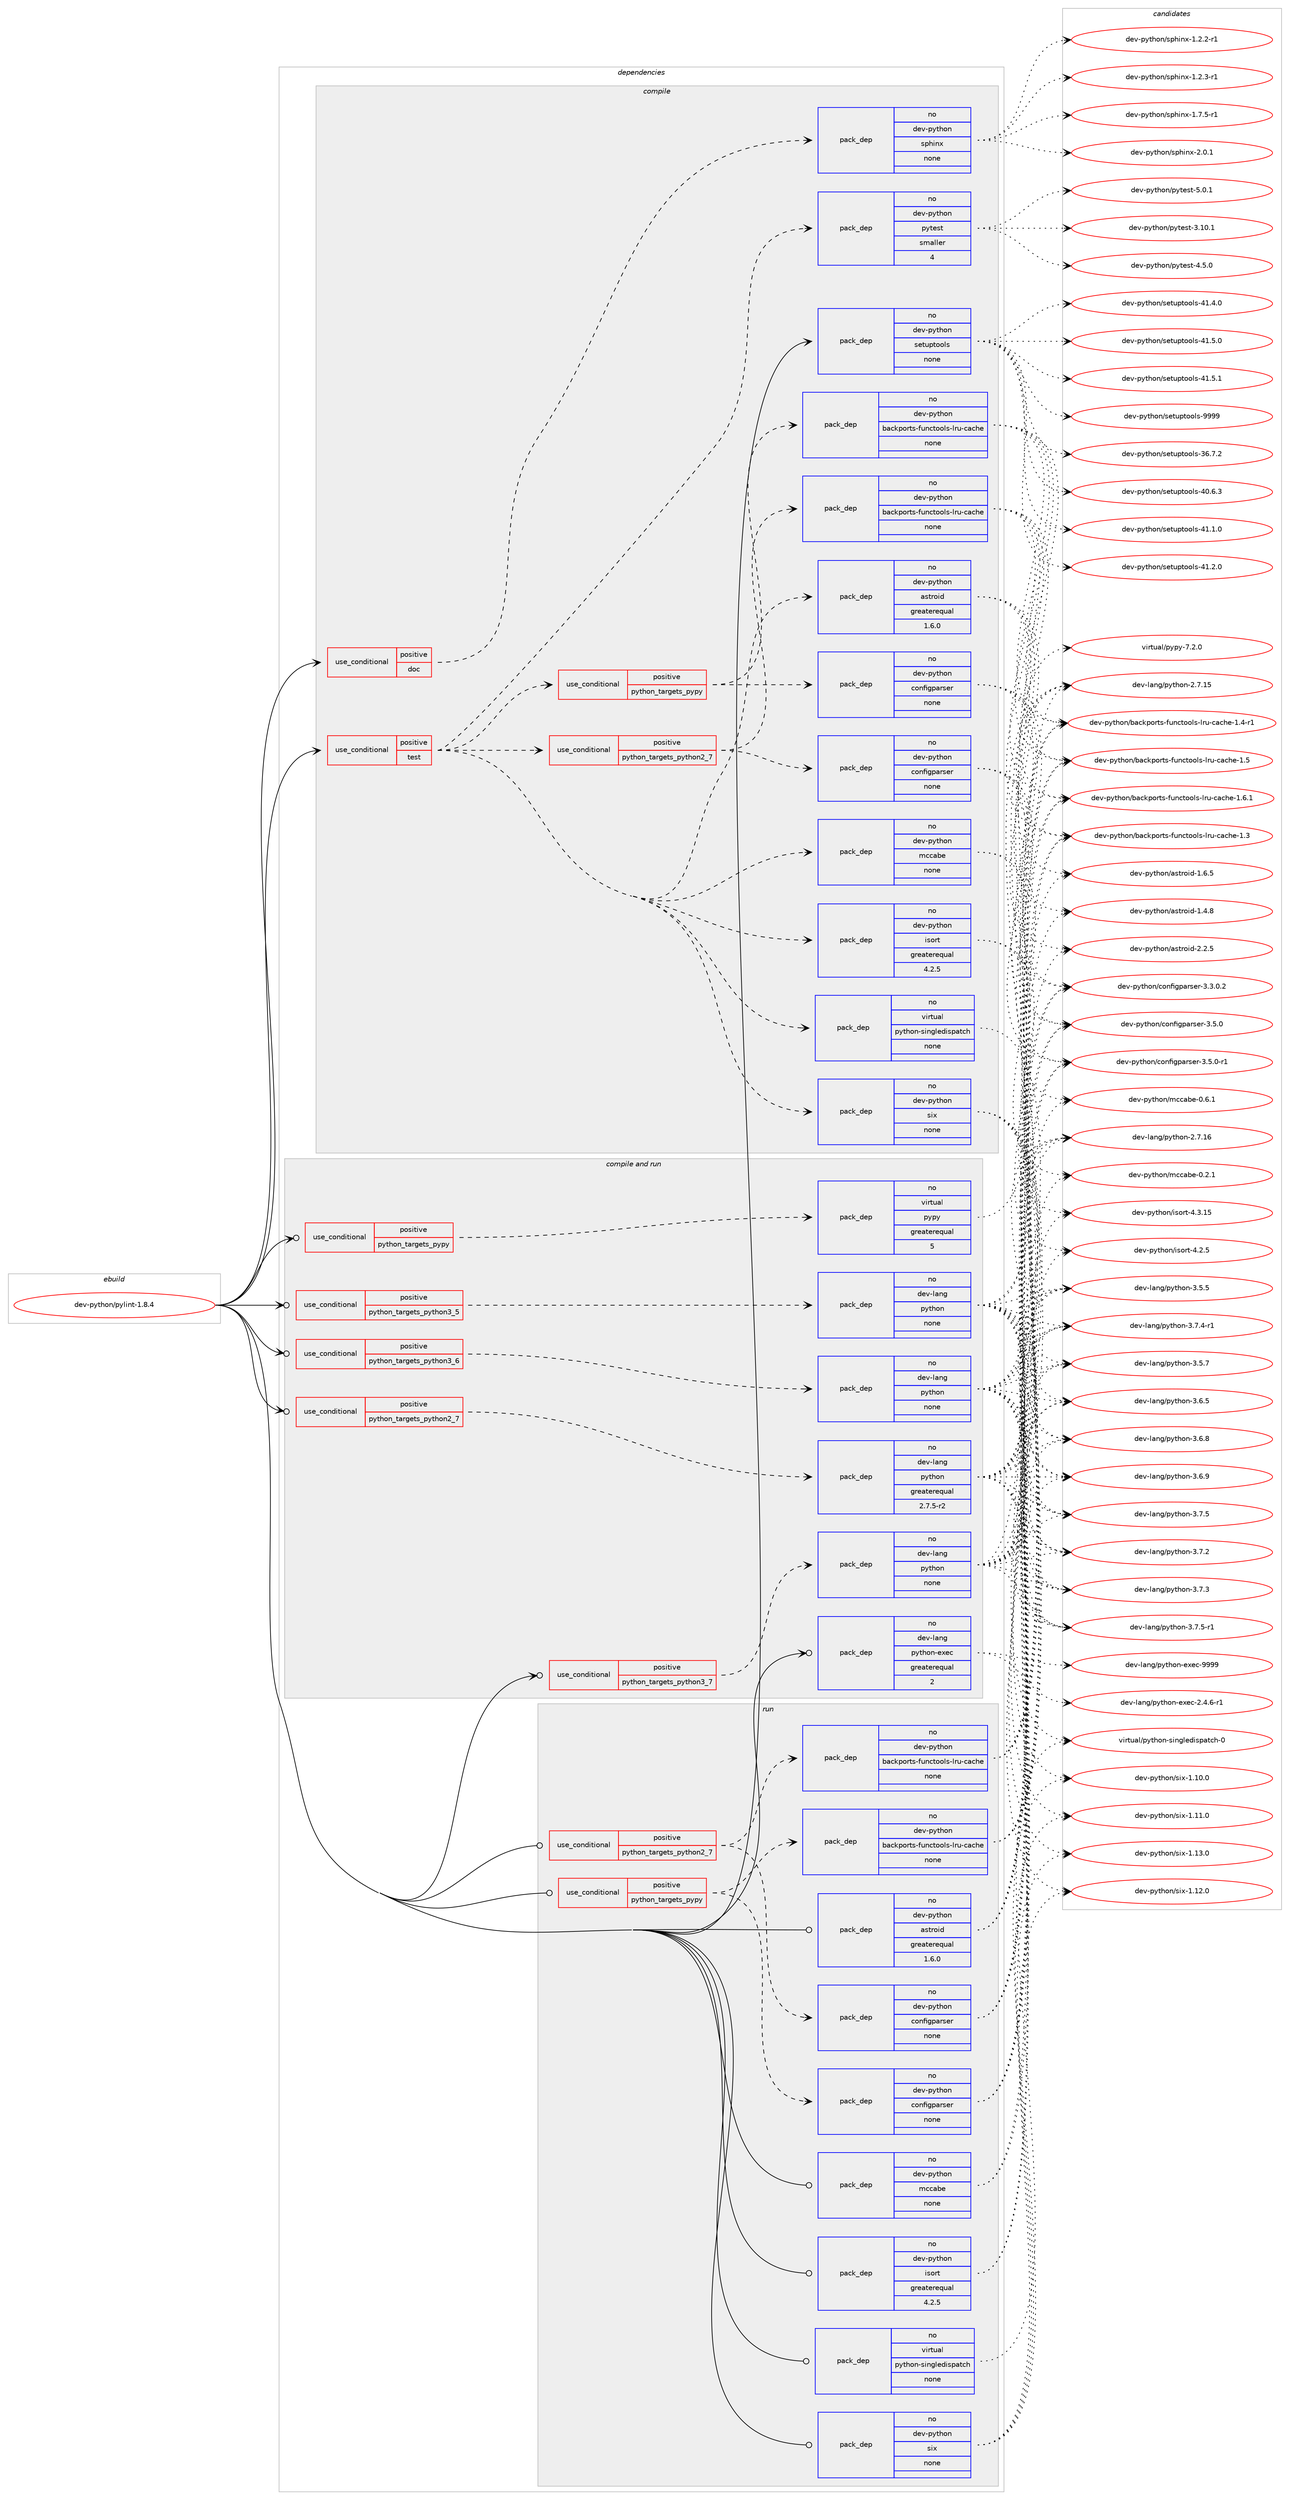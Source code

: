 digraph prolog {

# *************
# Graph options
# *************

newrank=true;
concentrate=true;
compound=true;
graph [rankdir=LR,fontname=Helvetica,fontsize=10,ranksep=1.5];#, ranksep=2.5, nodesep=0.2];
edge  [arrowhead=vee];
node  [fontname=Helvetica,fontsize=10];

# **********
# The ebuild
# **********

subgraph cluster_leftcol {
color=gray;
rank=same;
label=<<i>ebuild</i>>;
id [label="dev-python/pylint-1.8.4", color=red, width=4, href="../dev-python/pylint-1.8.4.svg"];
}

# ****************
# The dependencies
# ****************

subgraph cluster_midcol {
color=gray;
label=<<i>dependencies</i>>;
subgraph cluster_compile {
fillcolor="#eeeeee";
style=filled;
label=<<i>compile</i>>;
subgraph cond146182 {
dependency626793 [label=<<TABLE BORDER="0" CELLBORDER="1" CELLSPACING="0" CELLPADDING="4"><TR><TD ROWSPAN="3" CELLPADDING="10">use_conditional</TD></TR><TR><TD>positive</TD></TR><TR><TD>doc</TD></TR></TABLE>>, shape=none, color=red];
subgraph pack468764 {
dependency626794 [label=<<TABLE BORDER="0" CELLBORDER="1" CELLSPACING="0" CELLPADDING="4" WIDTH="220"><TR><TD ROWSPAN="6" CELLPADDING="30">pack_dep</TD></TR><TR><TD WIDTH="110">no</TD></TR><TR><TD>dev-python</TD></TR><TR><TD>sphinx</TD></TR><TR><TD>none</TD></TR><TR><TD></TD></TR></TABLE>>, shape=none, color=blue];
}
dependency626793:e -> dependency626794:w [weight=20,style="dashed",arrowhead="vee"];
}
id:e -> dependency626793:w [weight=20,style="solid",arrowhead="vee"];
subgraph cond146183 {
dependency626795 [label=<<TABLE BORDER="0" CELLBORDER="1" CELLSPACING="0" CELLPADDING="4"><TR><TD ROWSPAN="3" CELLPADDING="10">use_conditional</TD></TR><TR><TD>positive</TD></TR><TR><TD>test</TD></TR></TABLE>>, shape=none, color=red];
subgraph pack468765 {
dependency626796 [label=<<TABLE BORDER="0" CELLBORDER="1" CELLSPACING="0" CELLPADDING="4" WIDTH="220"><TR><TD ROWSPAN="6" CELLPADDING="30">pack_dep</TD></TR><TR><TD WIDTH="110">no</TD></TR><TR><TD>dev-python</TD></TR><TR><TD>astroid</TD></TR><TR><TD>greaterequal</TD></TR><TR><TD>1.6.0</TD></TR></TABLE>>, shape=none, color=blue];
}
dependency626795:e -> dependency626796:w [weight=20,style="dashed",arrowhead="vee"];
subgraph pack468766 {
dependency626797 [label=<<TABLE BORDER="0" CELLBORDER="1" CELLSPACING="0" CELLPADDING="4" WIDTH="220"><TR><TD ROWSPAN="6" CELLPADDING="30">pack_dep</TD></TR><TR><TD WIDTH="110">no</TD></TR><TR><TD>dev-python</TD></TR><TR><TD>six</TD></TR><TR><TD>none</TD></TR><TR><TD></TD></TR></TABLE>>, shape=none, color=blue];
}
dependency626795:e -> dependency626797:w [weight=20,style="dashed",arrowhead="vee"];
subgraph pack468767 {
dependency626798 [label=<<TABLE BORDER="0" CELLBORDER="1" CELLSPACING="0" CELLPADDING="4" WIDTH="220"><TR><TD ROWSPAN="6" CELLPADDING="30">pack_dep</TD></TR><TR><TD WIDTH="110">no</TD></TR><TR><TD>dev-python</TD></TR><TR><TD>isort</TD></TR><TR><TD>greaterequal</TD></TR><TR><TD>4.2.5</TD></TR></TABLE>>, shape=none, color=blue];
}
dependency626795:e -> dependency626798:w [weight=20,style="dashed",arrowhead="vee"];
subgraph pack468768 {
dependency626799 [label=<<TABLE BORDER="0" CELLBORDER="1" CELLSPACING="0" CELLPADDING="4" WIDTH="220"><TR><TD ROWSPAN="6" CELLPADDING="30">pack_dep</TD></TR><TR><TD WIDTH="110">no</TD></TR><TR><TD>dev-python</TD></TR><TR><TD>mccabe</TD></TR><TR><TD>none</TD></TR><TR><TD></TD></TR></TABLE>>, shape=none, color=blue];
}
dependency626795:e -> dependency626799:w [weight=20,style="dashed",arrowhead="vee"];
subgraph pack468769 {
dependency626800 [label=<<TABLE BORDER="0" CELLBORDER="1" CELLSPACING="0" CELLPADDING="4" WIDTH="220"><TR><TD ROWSPAN="6" CELLPADDING="30">pack_dep</TD></TR><TR><TD WIDTH="110">no</TD></TR><TR><TD>virtual</TD></TR><TR><TD>python-singledispatch</TD></TR><TR><TD>none</TD></TR><TR><TD></TD></TR></TABLE>>, shape=none, color=blue];
}
dependency626795:e -> dependency626800:w [weight=20,style="dashed",arrowhead="vee"];
subgraph cond146184 {
dependency626801 [label=<<TABLE BORDER="0" CELLBORDER="1" CELLSPACING="0" CELLPADDING="4"><TR><TD ROWSPAN="3" CELLPADDING="10">use_conditional</TD></TR><TR><TD>positive</TD></TR><TR><TD>python_targets_pypy</TD></TR></TABLE>>, shape=none, color=red];
subgraph pack468770 {
dependency626802 [label=<<TABLE BORDER="0" CELLBORDER="1" CELLSPACING="0" CELLPADDING="4" WIDTH="220"><TR><TD ROWSPAN="6" CELLPADDING="30">pack_dep</TD></TR><TR><TD WIDTH="110">no</TD></TR><TR><TD>dev-python</TD></TR><TR><TD>backports-functools-lru-cache</TD></TR><TR><TD>none</TD></TR><TR><TD></TD></TR></TABLE>>, shape=none, color=blue];
}
dependency626801:e -> dependency626802:w [weight=20,style="dashed",arrowhead="vee"];
subgraph pack468771 {
dependency626803 [label=<<TABLE BORDER="0" CELLBORDER="1" CELLSPACING="0" CELLPADDING="4" WIDTH="220"><TR><TD ROWSPAN="6" CELLPADDING="30">pack_dep</TD></TR><TR><TD WIDTH="110">no</TD></TR><TR><TD>dev-python</TD></TR><TR><TD>configparser</TD></TR><TR><TD>none</TD></TR><TR><TD></TD></TR></TABLE>>, shape=none, color=blue];
}
dependency626801:e -> dependency626803:w [weight=20,style="dashed",arrowhead="vee"];
}
dependency626795:e -> dependency626801:w [weight=20,style="dashed",arrowhead="vee"];
subgraph cond146185 {
dependency626804 [label=<<TABLE BORDER="0" CELLBORDER="1" CELLSPACING="0" CELLPADDING="4"><TR><TD ROWSPAN="3" CELLPADDING="10">use_conditional</TD></TR><TR><TD>positive</TD></TR><TR><TD>python_targets_python2_7</TD></TR></TABLE>>, shape=none, color=red];
subgraph pack468772 {
dependency626805 [label=<<TABLE BORDER="0" CELLBORDER="1" CELLSPACING="0" CELLPADDING="4" WIDTH="220"><TR><TD ROWSPAN="6" CELLPADDING="30">pack_dep</TD></TR><TR><TD WIDTH="110">no</TD></TR><TR><TD>dev-python</TD></TR><TR><TD>backports-functools-lru-cache</TD></TR><TR><TD>none</TD></TR><TR><TD></TD></TR></TABLE>>, shape=none, color=blue];
}
dependency626804:e -> dependency626805:w [weight=20,style="dashed",arrowhead="vee"];
subgraph pack468773 {
dependency626806 [label=<<TABLE BORDER="0" CELLBORDER="1" CELLSPACING="0" CELLPADDING="4" WIDTH="220"><TR><TD ROWSPAN="6" CELLPADDING="30">pack_dep</TD></TR><TR><TD WIDTH="110">no</TD></TR><TR><TD>dev-python</TD></TR><TR><TD>configparser</TD></TR><TR><TD>none</TD></TR><TR><TD></TD></TR></TABLE>>, shape=none, color=blue];
}
dependency626804:e -> dependency626806:w [weight=20,style="dashed",arrowhead="vee"];
}
dependency626795:e -> dependency626804:w [weight=20,style="dashed",arrowhead="vee"];
subgraph pack468774 {
dependency626807 [label=<<TABLE BORDER="0" CELLBORDER="1" CELLSPACING="0" CELLPADDING="4" WIDTH="220"><TR><TD ROWSPAN="6" CELLPADDING="30">pack_dep</TD></TR><TR><TD WIDTH="110">no</TD></TR><TR><TD>dev-python</TD></TR><TR><TD>pytest</TD></TR><TR><TD>smaller</TD></TR><TR><TD>4</TD></TR></TABLE>>, shape=none, color=blue];
}
dependency626795:e -> dependency626807:w [weight=20,style="dashed",arrowhead="vee"];
}
id:e -> dependency626795:w [weight=20,style="solid",arrowhead="vee"];
subgraph pack468775 {
dependency626808 [label=<<TABLE BORDER="0" CELLBORDER="1" CELLSPACING="0" CELLPADDING="4" WIDTH="220"><TR><TD ROWSPAN="6" CELLPADDING="30">pack_dep</TD></TR><TR><TD WIDTH="110">no</TD></TR><TR><TD>dev-python</TD></TR><TR><TD>setuptools</TD></TR><TR><TD>none</TD></TR><TR><TD></TD></TR></TABLE>>, shape=none, color=blue];
}
id:e -> dependency626808:w [weight=20,style="solid",arrowhead="vee"];
}
subgraph cluster_compileandrun {
fillcolor="#eeeeee";
style=filled;
label=<<i>compile and run</i>>;
subgraph cond146186 {
dependency626809 [label=<<TABLE BORDER="0" CELLBORDER="1" CELLSPACING="0" CELLPADDING="4"><TR><TD ROWSPAN="3" CELLPADDING="10">use_conditional</TD></TR><TR><TD>positive</TD></TR><TR><TD>python_targets_pypy</TD></TR></TABLE>>, shape=none, color=red];
subgraph pack468776 {
dependency626810 [label=<<TABLE BORDER="0" CELLBORDER="1" CELLSPACING="0" CELLPADDING="4" WIDTH="220"><TR><TD ROWSPAN="6" CELLPADDING="30">pack_dep</TD></TR><TR><TD WIDTH="110">no</TD></TR><TR><TD>virtual</TD></TR><TR><TD>pypy</TD></TR><TR><TD>greaterequal</TD></TR><TR><TD>5</TD></TR></TABLE>>, shape=none, color=blue];
}
dependency626809:e -> dependency626810:w [weight=20,style="dashed",arrowhead="vee"];
}
id:e -> dependency626809:w [weight=20,style="solid",arrowhead="odotvee"];
subgraph cond146187 {
dependency626811 [label=<<TABLE BORDER="0" CELLBORDER="1" CELLSPACING="0" CELLPADDING="4"><TR><TD ROWSPAN="3" CELLPADDING="10">use_conditional</TD></TR><TR><TD>positive</TD></TR><TR><TD>python_targets_python2_7</TD></TR></TABLE>>, shape=none, color=red];
subgraph pack468777 {
dependency626812 [label=<<TABLE BORDER="0" CELLBORDER="1" CELLSPACING="0" CELLPADDING="4" WIDTH="220"><TR><TD ROWSPAN="6" CELLPADDING="30">pack_dep</TD></TR><TR><TD WIDTH="110">no</TD></TR><TR><TD>dev-lang</TD></TR><TR><TD>python</TD></TR><TR><TD>greaterequal</TD></TR><TR><TD>2.7.5-r2</TD></TR></TABLE>>, shape=none, color=blue];
}
dependency626811:e -> dependency626812:w [weight=20,style="dashed",arrowhead="vee"];
}
id:e -> dependency626811:w [weight=20,style="solid",arrowhead="odotvee"];
subgraph cond146188 {
dependency626813 [label=<<TABLE BORDER="0" CELLBORDER="1" CELLSPACING="0" CELLPADDING="4"><TR><TD ROWSPAN="3" CELLPADDING="10">use_conditional</TD></TR><TR><TD>positive</TD></TR><TR><TD>python_targets_python3_5</TD></TR></TABLE>>, shape=none, color=red];
subgraph pack468778 {
dependency626814 [label=<<TABLE BORDER="0" CELLBORDER="1" CELLSPACING="0" CELLPADDING="4" WIDTH="220"><TR><TD ROWSPAN="6" CELLPADDING="30">pack_dep</TD></TR><TR><TD WIDTH="110">no</TD></TR><TR><TD>dev-lang</TD></TR><TR><TD>python</TD></TR><TR><TD>none</TD></TR><TR><TD></TD></TR></TABLE>>, shape=none, color=blue];
}
dependency626813:e -> dependency626814:w [weight=20,style="dashed",arrowhead="vee"];
}
id:e -> dependency626813:w [weight=20,style="solid",arrowhead="odotvee"];
subgraph cond146189 {
dependency626815 [label=<<TABLE BORDER="0" CELLBORDER="1" CELLSPACING="0" CELLPADDING="4"><TR><TD ROWSPAN="3" CELLPADDING="10">use_conditional</TD></TR><TR><TD>positive</TD></TR><TR><TD>python_targets_python3_6</TD></TR></TABLE>>, shape=none, color=red];
subgraph pack468779 {
dependency626816 [label=<<TABLE BORDER="0" CELLBORDER="1" CELLSPACING="0" CELLPADDING="4" WIDTH="220"><TR><TD ROWSPAN="6" CELLPADDING="30">pack_dep</TD></TR><TR><TD WIDTH="110">no</TD></TR><TR><TD>dev-lang</TD></TR><TR><TD>python</TD></TR><TR><TD>none</TD></TR><TR><TD></TD></TR></TABLE>>, shape=none, color=blue];
}
dependency626815:e -> dependency626816:w [weight=20,style="dashed",arrowhead="vee"];
}
id:e -> dependency626815:w [weight=20,style="solid",arrowhead="odotvee"];
subgraph cond146190 {
dependency626817 [label=<<TABLE BORDER="0" CELLBORDER="1" CELLSPACING="0" CELLPADDING="4"><TR><TD ROWSPAN="3" CELLPADDING="10">use_conditional</TD></TR><TR><TD>positive</TD></TR><TR><TD>python_targets_python3_7</TD></TR></TABLE>>, shape=none, color=red];
subgraph pack468780 {
dependency626818 [label=<<TABLE BORDER="0" CELLBORDER="1" CELLSPACING="0" CELLPADDING="4" WIDTH="220"><TR><TD ROWSPAN="6" CELLPADDING="30">pack_dep</TD></TR><TR><TD WIDTH="110">no</TD></TR><TR><TD>dev-lang</TD></TR><TR><TD>python</TD></TR><TR><TD>none</TD></TR><TR><TD></TD></TR></TABLE>>, shape=none, color=blue];
}
dependency626817:e -> dependency626818:w [weight=20,style="dashed",arrowhead="vee"];
}
id:e -> dependency626817:w [weight=20,style="solid",arrowhead="odotvee"];
subgraph pack468781 {
dependency626819 [label=<<TABLE BORDER="0" CELLBORDER="1" CELLSPACING="0" CELLPADDING="4" WIDTH="220"><TR><TD ROWSPAN="6" CELLPADDING="30">pack_dep</TD></TR><TR><TD WIDTH="110">no</TD></TR><TR><TD>dev-lang</TD></TR><TR><TD>python-exec</TD></TR><TR><TD>greaterequal</TD></TR><TR><TD>2</TD></TR></TABLE>>, shape=none, color=blue];
}
id:e -> dependency626819:w [weight=20,style="solid",arrowhead="odotvee"];
}
subgraph cluster_run {
fillcolor="#eeeeee";
style=filled;
label=<<i>run</i>>;
subgraph cond146191 {
dependency626820 [label=<<TABLE BORDER="0" CELLBORDER="1" CELLSPACING="0" CELLPADDING="4"><TR><TD ROWSPAN="3" CELLPADDING="10">use_conditional</TD></TR><TR><TD>positive</TD></TR><TR><TD>python_targets_pypy</TD></TR></TABLE>>, shape=none, color=red];
subgraph pack468782 {
dependency626821 [label=<<TABLE BORDER="0" CELLBORDER="1" CELLSPACING="0" CELLPADDING="4" WIDTH="220"><TR><TD ROWSPAN="6" CELLPADDING="30">pack_dep</TD></TR><TR><TD WIDTH="110">no</TD></TR><TR><TD>dev-python</TD></TR><TR><TD>backports-functools-lru-cache</TD></TR><TR><TD>none</TD></TR><TR><TD></TD></TR></TABLE>>, shape=none, color=blue];
}
dependency626820:e -> dependency626821:w [weight=20,style="dashed",arrowhead="vee"];
subgraph pack468783 {
dependency626822 [label=<<TABLE BORDER="0" CELLBORDER="1" CELLSPACING="0" CELLPADDING="4" WIDTH="220"><TR><TD ROWSPAN="6" CELLPADDING="30">pack_dep</TD></TR><TR><TD WIDTH="110">no</TD></TR><TR><TD>dev-python</TD></TR><TR><TD>configparser</TD></TR><TR><TD>none</TD></TR><TR><TD></TD></TR></TABLE>>, shape=none, color=blue];
}
dependency626820:e -> dependency626822:w [weight=20,style="dashed",arrowhead="vee"];
}
id:e -> dependency626820:w [weight=20,style="solid",arrowhead="odot"];
subgraph cond146192 {
dependency626823 [label=<<TABLE BORDER="0" CELLBORDER="1" CELLSPACING="0" CELLPADDING="4"><TR><TD ROWSPAN="3" CELLPADDING="10">use_conditional</TD></TR><TR><TD>positive</TD></TR><TR><TD>python_targets_python2_7</TD></TR></TABLE>>, shape=none, color=red];
subgraph pack468784 {
dependency626824 [label=<<TABLE BORDER="0" CELLBORDER="1" CELLSPACING="0" CELLPADDING="4" WIDTH="220"><TR><TD ROWSPAN="6" CELLPADDING="30">pack_dep</TD></TR><TR><TD WIDTH="110">no</TD></TR><TR><TD>dev-python</TD></TR><TR><TD>backports-functools-lru-cache</TD></TR><TR><TD>none</TD></TR><TR><TD></TD></TR></TABLE>>, shape=none, color=blue];
}
dependency626823:e -> dependency626824:w [weight=20,style="dashed",arrowhead="vee"];
subgraph pack468785 {
dependency626825 [label=<<TABLE BORDER="0" CELLBORDER="1" CELLSPACING="0" CELLPADDING="4" WIDTH="220"><TR><TD ROWSPAN="6" CELLPADDING="30">pack_dep</TD></TR><TR><TD WIDTH="110">no</TD></TR><TR><TD>dev-python</TD></TR><TR><TD>configparser</TD></TR><TR><TD>none</TD></TR><TR><TD></TD></TR></TABLE>>, shape=none, color=blue];
}
dependency626823:e -> dependency626825:w [weight=20,style="dashed",arrowhead="vee"];
}
id:e -> dependency626823:w [weight=20,style="solid",arrowhead="odot"];
subgraph pack468786 {
dependency626826 [label=<<TABLE BORDER="0" CELLBORDER="1" CELLSPACING="0" CELLPADDING="4" WIDTH="220"><TR><TD ROWSPAN="6" CELLPADDING="30">pack_dep</TD></TR><TR><TD WIDTH="110">no</TD></TR><TR><TD>dev-python</TD></TR><TR><TD>astroid</TD></TR><TR><TD>greaterequal</TD></TR><TR><TD>1.6.0</TD></TR></TABLE>>, shape=none, color=blue];
}
id:e -> dependency626826:w [weight=20,style="solid",arrowhead="odot"];
subgraph pack468787 {
dependency626827 [label=<<TABLE BORDER="0" CELLBORDER="1" CELLSPACING="0" CELLPADDING="4" WIDTH="220"><TR><TD ROWSPAN="6" CELLPADDING="30">pack_dep</TD></TR><TR><TD WIDTH="110">no</TD></TR><TR><TD>dev-python</TD></TR><TR><TD>isort</TD></TR><TR><TD>greaterequal</TD></TR><TR><TD>4.2.5</TD></TR></TABLE>>, shape=none, color=blue];
}
id:e -> dependency626827:w [weight=20,style="solid",arrowhead="odot"];
subgraph pack468788 {
dependency626828 [label=<<TABLE BORDER="0" CELLBORDER="1" CELLSPACING="0" CELLPADDING="4" WIDTH="220"><TR><TD ROWSPAN="6" CELLPADDING="30">pack_dep</TD></TR><TR><TD WIDTH="110">no</TD></TR><TR><TD>dev-python</TD></TR><TR><TD>mccabe</TD></TR><TR><TD>none</TD></TR><TR><TD></TD></TR></TABLE>>, shape=none, color=blue];
}
id:e -> dependency626828:w [weight=20,style="solid",arrowhead="odot"];
subgraph pack468789 {
dependency626829 [label=<<TABLE BORDER="0" CELLBORDER="1" CELLSPACING="0" CELLPADDING="4" WIDTH="220"><TR><TD ROWSPAN="6" CELLPADDING="30">pack_dep</TD></TR><TR><TD WIDTH="110">no</TD></TR><TR><TD>dev-python</TD></TR><TR><TD>six</TD></TR><TR><TD>none</TD></TR><TR><TD></TD></TR></TABLE>>, shape=none, color=blue];
}
id:e -> dependency626829:w [weight=20,style="solid",arrowhead="odot"];
subgraph pack468790 {
dependency626830 [label=<<TABLE BORDER="0" CELLBORDER="1" CELLSPACING="0" CELLPADDING="4" WIDTH="220"><TR><TD ROWSPAN="6" CELLPADDING="30">pack_dep</TD></TR><TR><TD WIDTH="110">no</TD></TR><TR><TD>virtual</TD></TR><TR><TD>python-singledispatch</TD></TR><TR><TD>none</TD></TR><TR><TD></TD></TR></TABLE>>, shape=none, color=blue];
}
id:e -> dependency626830:w [weight=20,style="solid",arrowhead="odot"];
}
}

# **************
# The candidates
# **************

subgraph cluster_choices {
rank=same;
color=gray;
label=<<i>candidates</i>>;

subgraph choice468764 {
color=black;
nodesep=1;
choice10010111845112121116104111110471151121041051101204549465046504511449 [label="dev-python/sphinx-1.2.2-r1", color=red, width=4,href="../dev-python/sphinx-1.2.2-r1.svg"];
choice10010111845112121116104111110471151121041051101204549465046514511449 [label="dev-python/sphinx-1.2.3-r1", color=red, width=4,href="../dev-python/sphinx-1.2.3-r1.svg"];
choice10010111845112121116104111110471151121041051101204549465546534511449 [label="dev-python/sphinx-1.7.5-r1", color=red, width=4,href="../dev-python/sphinx-1.7.5-r1.svg"];
choice1001011184511212111610411111047115112104105110120455046484649 [label="dev-python/sphinx-2.0.1", color=red, width=4,href="../dev-python/sphinx-2.0.1.svg"];
dependency626794:e -> choice10010111845112121116104111110471151121041051101204549465046504511449:w [style=dotted,weight="100"];
dependency626794:e -> choice10010111845112121116104111110471151121041051101204549465046514511449:w [style=dotted,weight="100"];
dependency626794:e -> choice10010111845112121116104111110471151121041051101204549465546534511449:w [style=dotted,weight="100"];
dependency626794:e -> choice1001011184511212111610411111047115112104105110120455046484649:w [style=dotted,weight="100"];
}
subgraph choice468765 {
color=black;
nodesep=1;
choice100101118451121211161041111104797115116114111105100454946524656 [label="dev-python/astroid-1.4.8", color=red, width=4,href="../dev-python/astroid-1.4.8.svg"];
choice100101118451121211161041111104797115116114111105100454946544653 [label="dev-python/astroid-1.6.5", color=red, width=4,href="../dev-python/astroid-1.6.5.svg"];
choice100101118451121211161041111104797115116114111105100455046504653 [label="dev-python/astroid-2.2.5", color=red, width=4,href="../dev-python/astroid-2.2.5.svg"];
dependency626796:e -> choice100101118451121211161041111104797115116114111105100454946524656:w [style=dotted,weight="100"];
dependency626796:e -> choice100101118451121211161041111104797115116114111105100454946544653:w [style=dotted,weight="100"];
dependency626796:e -> choice100101118451121211161041111104797115116114111105100455046504653:w [style=dotted,weight="100"];
}
subgraph choice468766 {
color=black;
nodesep=1;
choice100101118451121211161041111104711510512045494649484648 [label="dev-python/six-1.10.0", color=red, width=4,href="../dev-python/six-1.10.0.svg"];
choice100101118451121211161041111104711510512045494649494648 [label="dev-python/six-1.11.0", color=red, width=4,href="../dev-python/six-1.11.0.svg"];
choice100101118451121211161041111104711510512045494649504648 [label="dev-python/six-1.12.0", color=red, width=4,href="../dev-python/six-1.12.0.svg"];
choice100101118451121211161041111104711510512045494649514648 [label="dev-python/six-1.13.0", color=red, width=4,href="../dev-python/six-1.13.0.svg"];
dependency626797:e -> choice100101118451121211161041111104711510512045494649484648:w [style=dotted,weight="100"];
dependency626797:e -> choice100101118451121211161041111104711510512045494649494648:w [style=dotted,weight="100"];
dependency626797:e -> choice100101118451121211161041111104711510512045494649504648:w [style=dotted,weight="100"];
dependency626797:e -> choice100101118451121211161041111104711510512045494649514648:w [style=dotted,weight="100"];
}
subgraph choice468767 {
color=black;
nodesep=1;
choice1001011184511212111610411111047105115111114116455246504653 [label="dev-python/isort-4.2.5", color=red, width=4,href="../dev-python/isort-4.2.5.svg"];
choice100101118451121211161041111104710511511111411645524651464953 [label="dev-python/isort-4.3.15", color=red, width=4,href="../dev-python/isort-4.3.15.svg"];
dependency626798:e -> choice1001011184511212111610411111047105115111114116455246504653:w [style=dotted,weight="100"];
dependency626798:e -> choice100101118451121211161041111104710511511111411645524651464953:w [style=dotted,weight="100"];
}
subgraph choice468768 {
color=black;
nodesep=1;
choice100101118451121211161041111104710999999798101454846504649 [label="dev-python/mccabe-0.2.1", color=red, width=4,href="../dev-python/mccabe-0.2.1.svg"];
choice100101118451121211161041111104710999999798101454846544649 [label="dev-python/mccabe-0.6.1", color=red, width=4,href="../dev-python/mccabe-0.6.1.svg"];
dependency626799:e -> choice100101118451121211161041111104710999999798101454846504649:w [style=dotted,weight="100"];
dependency626799:e -> choice100101118451121211161041111104710999999798101454846544649:w [style=dotted,weight="100"];
}
subgraph choice468769 {
color=black;
nodesep=1;
choice11810511411611797108471121211161041111104511510511010310810110010511511297116991044548 [label="virtual/python-singledispatch-0", color=red, width=4,href="../virtual/python-singledispatch-0.svg"];
dependency626800:e -> choice11810511411611797108471121211161041111104511510511010310810110010511511297116991044548:w [style=dotted,weight="100"];
}
subgraph choice468770 {
color=black;
nodesep=1;
choice10010111845112121116104111110479897991071121111141161154510211711099116111111108115451081141174599979910410145494651 [label="dev-python/backports-functools-lru-cache-1.3", color=red, width=4,href="../dev-python/backports-functools-lru-cache-1.3.svg"];
choice100101118451121211161041111104798979910711211111411611545102117110991161111111081154510811411745999799104101454946524511449 [label="dev-python/backports-functools-lru-cache-1.4-r1", color=red, width=4,href="../dev-python/backports-functools-lru-cache-1.4-r1.svg"];
choice10010111845112121116104111110479897991071121111141161154510211711099116111111108115451081141174599979910410145494653 [label="dev-python/backports-functools-lru-cache-1.5", color=red, width=4,href="../dev-python/backports-functools-lru-cache-1.5.svg"];
choice100101118451121211161041111104798979910711211111411611545102117110991161111111081154510811411745999799104101454946544649 [label="dev-python/backports-functools-lru-cache-1.6.1", color=red, width=4,href="../dev-python/backports-functools-lru-cache-1.6.1.svg"];
dependency626802:e -> choice10010111845112121116104111110479897991071121111141161154510211711099116111111108115451081141174599979910410145494651:w [style=dotted,weight="100"];
dependency626802:e -> choice100101118451121211161041111104798979910711211111411611545102117110991161111111081154510811411745999799104101454946524511449:w [style=dotted,weight="100"];
dependency626802:e -> choice10010111845112121116104111110479897991071121111141161154510211711099116111111108115451081141174599979910410145494653:w [style=dotted,weight="100"];
dependency626802:e -> choice100101118451121211161041111104798979910711211111411611545102117110991161111111081154510811411745999799104101454946544649:w [style=dotted,weight="100"];
}
subgraph choice468771 {
color=black;
nodesep=1;
choice100101118451121211161041111104799111110102105103112971141151011144551465146484650 [label="dev-python/configparser-3.3.0.2", color=red, width=4,href="../dev-python/configparser-3.3.0.2.svg"];
choice10010111845112121116104111110479911111010210510311297114115101114455146534648 [label="dev-python/configparser-3.5.0", color=red, width=4,href="../dev-python/configparser-3.5.0.svg"];
choice100101118451121211161041111104799111110102105103112971141151011144551465346484511449 [label="dev-python/configparser-3.5.0-r1", color=red, width=4,href="../dev-python/configparser-3.5.0-r1.svg"];
dependency626803:e -> choice100101118451121211161041111104799111110102105103112971141151011144551465146484650:w [style=dotted,weight="100"];
dependency626803:e -> choice10010111845112121116104111110479911111010210510311297114115101114455146534648:w [style=dotted,weight="100"];
dependency626803:e -> choice100101118451121211161041111104799111110102105103112971141151011144551465346484511449:w [style=dotted,weight="100"];
}
subgraph choice468772 {
color=black;
nodesep=1;
choice10010111845112121116104111110479897991071121111141161154510211711099116111111108115451081141174599979910410145494651 [label="dev-python/backports-functools-lru-cache-1.3", color=red, width=4,href="../dev-python/backports-functools-lru-cache-1.3.svg"];
choice100101118451121211161041111104798979910711211111411611545102117110991161111111081154510811411745999799104101454946524511449 [label="dev-python/backports-functools-lru-cache-1.4-r1", color=red, width=4,href="../dev-python/backports-functools-lru-cache-1.4-r1.svg"];
choice10010111845112121116104111110479897991071121111141161154510211711099116111111108115451081141174599979910410145494653 [label="dev-python/backports-functools-lru-cache-1.5", color=red, width=4,href="../dev-python/backports-functools-lru-cache-1.5.svg"];
choice100101118451121211161041111104798979910711211111411611545102117110991161111111081154510811411745999799104101454946544649 [label="dev-python/backports-functools-lru-cache-1.6.1", color=red, width=4,href="../dev-python/backports-functools-lru-cache-1.6.1.svg"];
dependency626805:e -> choice10010111845112121116104111110479897991071121111141161154510211711099116111111108115451081141174599979910410145494651:w [style=dotted,weight="100"];
dependency626805:e -> choice100101118451121211161041111104798979910711211111411611545102117110991161111111081154510811411745999799104101454946524511449:w [style=dotted,weight="100"];
dependency626805:e -> choice10010111845112121116104111110479897991071121111141161154510211711099116111111108115451081141174599979910410145494653:w [style=dotted,weight="100"];
dependency626805:e -> choice100101118451121211161041111104798979910711211111411611545102117110991161111111081154510811411745999799104101454946544649:w [style=dotted,weight="100"];
}
subgraph choice468773 {
color=black;
nodesep=1;
choice100101118451121211161041111104799111110102105103112971141151011144551465146484650 [label="dev-python/configparser-3.3.0.2", color=red, width=4,href="../dev-python/configparser-3.3.0.2.svg"];
choice10010111845112121116104111110479911111010210510311297114115101114455146534648 [label="dev-python/configparser-3.5.0", color=red, width=4,href="../dev-python/configparser-3.5.0.svg"];
choice100101118451121211161041111104799111110102105103112971141151011144551465346484511449 [label="dev-python/configparser-3.5.0-r1", color=red, width=4,href="../dev-python/configparser-3.5.0-r1.svg"];
dependency626806:e -> choice100101118451121211161041111104799111110102105103112971141151011144551465146484650:w [style=dotted,weight="100"];
dependency626806:e -> choice10010111845112121116104111110479911111010210510311297114115101114455146534648:w [style=dotted,weight="100"];
dependency626806:e -> choice100101118451121211161041111104799111110102105103112971141151011144551465346484511449:w [style=dotted,weight="100"];
}
subgraph choice468774 {
color=black;
nodesep=1;
choice100101118451121211161041111104711212111610111511645514649484649 [label="dev-python/pytest-3.10.1", color=red, width=4,href="../dev-python/pytest-3.10.1.svg"];
choice1001011184511212111610411111047112121116101115116455246534648 [label="dev-python/pytest-4.5.0", color=red, width=4,href="../dev-python/pytest-4.5.0.svg"];
choice1001011184511212111610411111047112121116101115116455346484649 [label="dev-python/pytest-5.0.1", color=red, width=4,href="../dev-python/pytest-5.0.1.svg"];
dependency626807:e -> choice100101118451121211161041111104711212111610111511645514649484649:w [style=dotted,weight="100"];
dependency626807:e -> choice1001011184511212111610411111047112121116101115116455246534648:w [style=dotted,weight="100"];
dependency626807:e -> choice1001011184511212111610411111047112121116101115116455346484649:w [style=dotted,weight="100"];
}
subgraph choice468775 {
color=black;
nodesep=1;
choice100101118451121211161041111104711510111611711211611111110811545515446554650 [label="dev-python/setuptools-36.7.2", color=red, width=4,href="../dev-python/setuptools-36.7.2.svg"];
choice100101118451121211161041111104711510111611711211611111110811545524846544651 [label="dev-python/setuptools-40.6.3", color=red, width=4,href="../dev-python/setuptools-40.6.3.svg"];
choice100101118451121211161041111104711510111611711211611111110811545524946494648 [label="dev-python/setuptools-41.1.0", color=red, width=4,href="../dev-python/setuptools-41.1.0.svg"];
choice100101118451121211161041111104711510111611711211611111110811545524946504648 [label="dev-python/setuptools-41.2.0", color=red, width=4,href="../dev-python/setuptools-41.2.0.svg"];
choice100101118451121211161041111104711510111611711211611111110811545524946524648 [label="dev-python/setuptools-41.4.0", color=red, width=4,href="../dev-python/setuptools-41.4.0.svg"];
choice100101118451121211161041111104711510111611711211611111110811545524946534648 [label="dev-python/setuptools-41.5.0", color=red, width=4,href="../dev-python/setuptools-41.5.0.svg"];
choice100101118451121211161041111104711510111611711211611111110811545524946534649 [label="dev-python/setuptools-41.5.1", color=red, width=4,href="../dev-python/setuptools-41.5.1.svg"];
choice10010111845112121116104111110471151011161171121161111111081154557575757 [label="dev-python/setuptools-9999", color=red, width=4,href="../dev-python/setuptools-9999.svg"];
dependency626808:e -> choice100101118451121211161041111104711510111611711211611111110811545515446554650:w [style=dotted,weight="100"];
dependency626808:e -> choice100101118451121211161041111104711510111611711211611111110811545524846544651:w [style=dotted,weight="100"];
dependency626808:e -> choice100101118451121211161041111104711510111611711211611111110811545524946494648:w [style=dotted,weight="100"];
dependency626808:e -> choice100101118451121211161041111104711510111611711211611111110811545524946504648:w [style=dotted,weight="100"];
dependency626808:e -> choice100101118451121211161041111104711510111611711211611111110811545524946524648:w [style=dotted,weight="100"];
dependency626808:e -> choice100101118451121211161041111104711510111611711211611111110811545524946534648:w [style=dotted,weight="100"];
dependency626808:e -> choice100101118451121211161041111104711510111611711211611111110811545524946534649:w [style=dotted,weight="100"];
dependency626808:e -> choice10010111845112121116104111110471151011161171121161111111081154557575757:w [style=dotted,weight="100"];
}
subgraph choice468776 {
color=black;
nodesep=1;
choice1181051141161179710847112121112121455546504648 [label="virtual/pypy-7.2.0", color=red, width=4,href="../virtual/pypy-7.2.0.svg"];
dependency626810:e -> choice1181051141161179710847112121112121455546504648:w [style=dotted,weight="100"];
}
subgraph choice468777 {
color=black;
nodesep=1;
choice10010111845108971101034711212111610411111045504655464953 [label="dev-lang/python-2.7.15", color=red, width=4,href="../dev-lang/python-2.7.15.svg"];
choice10010111845108971101034711212111610411111045504655464954 [label="dev-lang/python-2.7.16", color=red, width=4,href="../dev-lang/python-2.7.16.svg"];
choice100101118451089711010347112121116104111110455146534653 [label="dev-lang/python-3.5.5", color=red, width=4,href="../dev-lang/python-3.5.5.svg"];
choice100101118451089711010347112121116104111110455146534655 [label="dev-lang/python-3.5.7", color=red, width=4,href="../dev-lang/python-3.5.7.svg"];
choice100101118451089711010347112121116104111110455146544653 [label="dev-lang/python-3.6.5", color=red, width=4,href="../dev-lang/python-3.6.5.svg"];
choice100101118451089711010347112121116104111110455146544656 [label="dev-lang/python-3.6.8", color=red, width=4,href="../dev-lang/python-3.6.8.svg"];
choice100101118451089711010347112121116104111110455146544657 [label="dev-lang/python-3.6.9", color=red, width=4,href="../dev-lang/python-3.6.9.svg"];
choice100101118451089711010347112121116104111110455146554650 [label="dev-lang/python-3.7.2", color=red, width=4,href="../dev-lang/python-3.7.2.svg"];
choice100101118451089711010347112121116104111110455146554651 [label="dev-lang/python-3.7.3", color=red, width=4,href="../dev-lang/python-3.7.3.svg"];
choice1001011184510897110103471121211161041111104551465546524511449 [label="dev-lang/python-3.7.4-r1", color=red, width=4,href="../dev-lang/python-3.7.4-r1.svg"];
choice100101118451089711010347112121116104111110455146554653 [label="dev-lang/python-3.7.5", color=red, width=4,href="../dev-lang/python-3.7.5.svg"];
choice1001011184510897110103471121211161041111104551465546534511449 [label="dev-lang/python-3.7.5-r1", color=red, width=4,href="../dev-lang/python-3.7.5-r1.svg"];
dependency626812:e -> choice10010111845108971101034711212111610411111045504655464953:w [style=dotted,weight="100"];
dependency626812:e -> choice10010111845108971101034711212111610411111045504655464954:w [style=dotted,weight="100"];
dependency626812:e -> choice100101118451089711010347112121116104111110455146534653:w [style=dotted,weight="100"];
dependency626812:e -> choice100101118451089711010347112121116104111110455146534655:w [style=dotted,weight="100"];
dependency626812:e -> choice100101118451089711010347112121116104111110455146544653:w [style=dotted,weight="100"];
dependency626812:e -> choice100101118451089711010347112121116104111110455146544656:w [style=dotted,weight="100"];
dependency626812:e -> choice100101118451089711010347112121116104111110455146544657:w [style=dotted,weight="100"];
dependency626812:e -> choice100101118451089711010347112121116104111110455146554650:w [style=dotted,weight="100"];
dependency626812:e -> choice100101118451089711010347112121116104111110455146554651:w [style=dotted,weight="100"];
dependency626812:e -> choice1001011184510897110103471121211161041111104551465546524511449:w [style=dotted,weight="100"];
dependency626812:e -> choice100101118451089711010347112121116104111110455146554653:w [style=dotted,weight="100"];
dependency626812:e -> choice1001011184510897110103471121211161041111104551465546534511449:w [style=dotted,weight="100"];
}
subgraph choice468778 {
color=black;
nodesep=1;
choice10010111845108971101034711212111610411111045504655464953 [label="dev-lang/python-2.7.15", color=red, width=4,href="../dev-lang/python-2.7.15.svg"];
choice10010111845108971101034711212111610411111045504655464954 [label="dev-lang/python-2.7.16", color=red, width=4,href="../dev-lang/python-2.7.16.svg"];
choice100101118451089711010347112121116104111110455146534653 [label="dev-lang/python-3.5.5", color=red, width=4,href="../dev-lang/python-3.5.5.svg"];
choice100101118451089711010347112121116104111110455146534655 [label="dev-lang/python-3.5.7", color=red, width=4,href="../dev-lang/python-3.5.7.svg"];
choice100101118451089711010347112121116104111110455146544653 [label="dev-lang/python-3.6.5", color=red, width=4,href="../dev-lang/python-3.6.5.svg"];
choice100101118451089711010347112121116104111110455146544656 [label="dev-lang/python-3.6.8", color=red, width=4,href="../dev-lang/python-3.6.8.svg"];
choice100101118451089711010347112121116104111110455146544657 [label="dev-lang/python-3.6.9", color=red, width=4,href="../dev-lang/python-3.6.9.svg"];
choice100101118451089711010347112121116104111110455146554650 [label="dev-lang/python-3.7.2", color=red, width=4,href="../dev-lang/python-3.7.2.svg"];
choice100101118451089711010347112121116104111110455146554651 [label="dev-lang/python-3.7.3", color=red, width=4,href="../dev-lang/python-3.7.3.svg"];
choice1001011184510897110103471121211161041111104551465546524511449 [label="dev-lang/python-3.7.4-r1", color=red, width=4,href="../dev-lang/python-3.7.4-r1.svg"];
choice100101118451089711010347112121116104111110455146554653 [label="dev-lang/python-3.7.5", color=red, width=4,href="../dev-lang/python-3.7.5.svg"];
choice1001011184510897110103471121211161041111104551465546534511449 [label="dev-lang/python-3.7.5-r1", color=red, width=4,href="../dev-lang/python-3.7.5-r1.svg"];
dependency626814:e -> choice10010111845108971101034711212111610411111045504655464953:w [style=dotted,weight="100"];
dependency626814:e -> choice10010111845108971101034711212111610411111045504655464954:w [style=dotted,weight="100"];
dependency626814:e -> choice100101118451089711010347112121116104111110455146534653:w [style=dotted,weight="100"];
dependency626814:e -> choice100101118451089711010347112121116104111110455146534655:w [style=dotted,weight="100"];
dependency626814:e -> choice100101118451089711010347112121116104111110455146544653:w [style=dotted,weight="100"];
dependency626814:e -> choice100101118451089711010347112121116104111110455146544656:w [style=dotted,weight="100"];
dependency626814:e -> choice100101118451089711010347112121116104111110455146544657:w [style=dotted,weight="100"];
dependency626814:e -> choice100101118451089711010347112121116104111110455146554650:w [style=dotted,weight="100"];
dependency626814:e -> choice100101118451089711010347112121116104111110455146554651:w [style=dotted,weight="100"];
dependency626814:e -> choice1001011184510897110103471121211161041111104551465546524511449:w [style=dotted,weight="100"];
dependency626814:e -> choice100101118451089711010347112121116104111110455146554653:w [style=dotted,weight="100"];
dependency626814:e -> choice1001011184510897110103471121211161041111104551465546534511449:w [style=dotted,weight="100"];
}
subgraph choice468779 {
color=black;
nodesep=1;
choice10010111845108971101034711212111610411111045504655464953 [label="dev-lang/python-2.7.15", color=red, width=4,href="../dev-lang/python-2.7.15.svg"];
choice10010111845108971101034711212111610411111045504655464954 [label="dev-lang/python-2.7.16", color=red, width=4,href="../dev-lang/python-2.7.16.svg"];
choice100101118451089711010347112121116104111110455146534653 [label="dev-lang/python-3.5.5", color=red, width=4,href="../dev-lang/python-3.5.5.svg"];
choice100101118451089711010347112121116104111110455146534655 [label="dev-lang/python-3.5.7", color=red, width=4,href="../dev-lang/python-3.5.7.svg"];
choice100101118451089711010347112121116104111110455146544653 [label="dev-lang/python-3.6.5", color=red, width=4,href="../dev-lang/python-3.6.5.svg"];
choice100101118451089711010347112121116104111110455146544656 [label="dev-lang/python-3.6.8", color=red, width=4,href="../dev-lang/python-3.6.8.svg"];
choice100101118451089711010347112121116104111110455146544657 [label="dev-lang/python-3.6.9", color=red, width=4,href="../dev-lang/python-3.6.9.svg"];
choice100101118451089711010347112121116104111110455146554650 [label="dev-lang/python-3.7.2", color=red, width=4,href="../dev-lang/python-3.7.2.svg"];
choice100101118451089711010347112121116104111110455146554651 [label="dev-lang/python-3.7.3", color=red, width=4,href="../dev-lang/python-3.7.3.svg"];
choice1001011184510897110103471121211161041111104551465546524511449 [label="dev-lang/python-3.7.4-r1", color=red, width=4,href="../dev-lang/python-3.7.4-r1.svg"];
choice100101118451089711010347112121116104111110455146554653 [label="dev-lang/python-3.7.5", color=red, width=4,href="../dev-lang/python-3.7.5.svg"];
choice1001011184510897110103471121211161041111104551465546534511449 [label="dev-lang/python-3.7.5-r1", color=red, width=4,href="../dev-lang/python-3.7.5-r1.svg"];
dependency626816:e -> choice10010111845108971101034711212111610411111045504655464953:w [style=dotted,weight="100"];
dependency626816:e -> choice10010111845108971101034711212111610411111045504655464954:w [style=dotted,weight="100"];
dependency626816:e -> choice100101118451089711010347112121116104111110455146534653:w [style=dotted,weight="100"];
dependency626816:e -> choice100101118451089711010347112121116104111110455146534655:w [style=dotted,weight="100"];
dependency626816:e -> choice100101118451089711010347112121116104111110455146544653:w [style=dotted,weight="100"];
dependency626816:e -> choice100101118451089711010347112121116104111110455146544656:w [style=dotted,weight="100"];
dependency626816:e -> choice100101118451089711010347112121116104111110455146544657:w [style=dotted,weight="100"];
dependency626816:e -> choice100101118451089711010347112121116104111110455146554650:w [style=dotted,weight="100"];
dependency626816:e -> choice100101118451089711010347112121116104111110455146554651:w [style=dotted,weight="100"];
dependency626816:e -> choice1001011184510897110103471121211161041111104551465546524511449:w [style=dotted,weight="100"];
dependency626816:e -> choice100101118451089711010347112121116104111110455146554653:w [style=dotted,weight="100"];
dependency626816:e -> choice1001011184510897110103471121211161041111104551465546534511449:w [style=dotted,weight="100"];
}
subgraph choice468780 {
color=black;
nodesep=1;
choice10010111845108971101034711212111610411111045504655464953 [label="dev-lang/python-2.7.15", color=red, width=4,href="../dev-lang/python-2.7.15.svg"];
choice10010111845108971101034711212111610411111045504655464954 [label="dev-lang/python-2.7.16", color=red, width=4,href="../dev-lang/python-2.7.16.svg"];
choice100101118451089711010347112121116104111110455146534653 [label="dev-lang/python-3.5.5", color=red, width=4,href="../dev-lang/python-3.5.5.svg"];
choice100101118451089711010347112121116104111110455146534655 [label="dev-lang/python-3.5.7", color=red, width=4,href="../dev-lang/python-3.5.7.svg"];
choice100101118451089711010347112121116104111110455146544653 [label="dev-lang/python-3.6.5", color=red, width=4,href="../dev-lang/python-3.6.5.svg"];
choice100101118451089711010347112121116104111110455146544656 [label="dev-lang/python-3.6.8", color=red, width=4,href="../dev-lang/python-3.6.8.svg"];
choice100101118451089711010347112121116104111110455146544657 [label="dev-lang/python-3.6.9", color=red, width=4,href="../dev-lang/python-3.6.9.svg"];
choice100101118451089711010347112121116104111110455146554650 [label="dev-lang/python-3.7.2", color=red, width=4,href="../dev-lang/python-3.7.2.svg"];
choice100101118451089711010347112121116104111110455146554651 [label="dev-lang/python-3.7.3", color=red, width=4,href="../dev-lang/python-3.7.3.svg"];
choice1001011184510897110103471121211161041111104551465546524511449 [label="dev-lang/python-3.7.4-r1", color=red, width=4,href="../dev-lang/python-3.7.4-r1.svg"];
choice100101118451089711010347112121116104111110455146554653 [label="dev-lang/python-3.7.5", color=red, width=4,href="../dev-lang/python-3.7.5.svg"];
choice1001011184510897110103471121211161041111104551465546534511449 [label="dev-lang/python-3.7.5-r1", color=red, width=4,href="../dev-lang/python-3.7.5-r1.svg"];
dependency626818:e -> choice10010111845108971101034711212111610411111045504655464953:w [style=dotted,weight="100"];
dependency626818:e -> choice10010111845108971101034711212111610411111045504655464954:w [style=dotted,weight="100"];
dependency626818:e -> choice100101118451089711010347112121116104111110455146534653:w [style=dotted,weight="100"];
dependency626818:e -> choice100101118451089711010347112121116104111110455146534655:w [style=dotted,weight="100"];
dependency626818:e -> choice100101118451089711010347112121116104111110455146544653:w [style=dotted,weight="100"];
dependency626818:e -> choice100101118451089711010347112121116104111110455146544656:w [style=dotted,weight="100"];
dependency626818:e -> choice100101118451089711010347112121116104111110455146544657:w [style=dotted,weight="100"];
dependency626818:e -> choice100101118451089711010347112121116104111110455146554650:w [style=dotted,weight="100"];
dependency626818:e -> choice100101118451089711010347112121116104111110455146554651:w [style=dotted,weight="100"];
dependency626818:e -> choice1001011184510897110103471121211161041111104551465546524511449:w [style=dotted,weight="100"];
dependency626818:e -> choice100101118451089711010347112121116104111110455146554653:w [style=dotted,weight="100"];
dependency626818:e -> choice1001011184510897110103471121211161041111104551465546534511449:w [style=dotted,weight="100"];
}
subgraph choice468781 {
color=black;
nodesep=1;
choice10010111845108971101034711212111610411111045101120101994550465246544511449 [label="dev-lang/python-exec-2.4.6-r1", color=red, width=4,href="../dev-lang/python-exec-2.4.6-r1.svg"];
choice10010111845108971101034711212111610411111045101120101994557575757 [label="dev-lang/python-exec-9999", color=red, width=4,href="../dev-lang/python-exec-9999.svg"];
dependency626819:e -> choice10010111845108971101034711212111610411111045101120101994550465246544511449:w [style=dotted,weight="100"];
dependency626819:e -> choice10010111845108971101034711212111610411111045101120101994557575757:w [style=dotted,weight="100"];
}
subgraph choice468782 {
color=black;
nodesep=1;
choice10010111845112121116104111110479897991071121111141161154510211711099116111111108115451081141174599979910410145494651 [label="dev-python/backports-functools-lru-cache-1.3", color=red, width=4,href="../dev-python/backports-functools-lru-cache-1.3.svg"];
choice100101118451121211161041111104798979910711211111411611545102117110991161111111081154510811411745999799104101454946524511449 [label="dev-python/backports-functools-lru-cache-1.4-r1", color=red, width=4,href="../dev-python/backports-functools-lru-cache-1.4-r1.svg"];
choice10010111845112121116104111110479897991071121111141161154510211711099116111111108115451081141174599979910410145494653 [label="dev-python/backports-functools-lru-cache-1.5", color=red, width=4,href="../dev-python/backports-functools-lru-cache-1.5.svg"];
choice100101118451121211161041111104798979910711211111411611545102117110991161111111081154510811411745999799104101454946544649 [label="dev-python/backports-functools-lru-cache-1.6.1", color=red, width=4,href="../dev-python/backports-functools-lru-cache-1.6.1.svg"];
dependency626821:e -> choice10010111845112121116104111110479897991071121111141161154510211711099116111111108115451081141174599979910410145494651:w [style=dotted,weight="100"];
dependency626821:e -> choice100101118451121211161041111104798979910711211111411611545102117110991161111111081154510811411745999799104101454946524511449:w [style=dotted,weight="100"];
dependency626821:e -> choice10010111845112121116104111110479897991071121111141161154510211711099116111111108115451081141174599979910410145494653:w [style=dotted,weight="100"];
dependency626821:e -> choice100101118451121211161041111104798979910711211111411611545102117110991161111111081154510811411745999799104101454946544649:w [style=dotted,weight="100"];
}
subgraph choice468783 {
color=black;
nodesep=1;
choice100101118451121211161041111104799111110102105103112971141151011144551465146484650 [label="dev-python/configparser-3.3.0.2", color=red, width=4,href="../dev-python/configparser-3.3.0.2.svg"];
choice10010111845112121116104111110479911111010210510311297114115101114455146534648 [label="dev-python/configparser-3.5.0", color=red, width=4,href="../dev-python/configparser-3.5.0.svg"];
choice100101118451121211161041111104799111110102105103112971141151011144551465346484511449 [label="dev-python/configparser-3.5.0-r1", color=red, width=4,href="../dev-python/configparser-3.5.0-r1.svg"];
dependency626822:e -> choice100101118451121211161041111104799111110102105103112971141151011144551465146484650:w [style=dotted,weight="100"];
dependency626822:e -> choice10010111845112121116104111110479911111010210510311297114115101114455146534648:w [style=dotted,weight="100"];
dependency626822:e -> choice100101118451121211161041111104799111110102105103112971141151011144551465346484511449:w [style=dotted,weight="100"];
}
subgraph choice468784 {
color=black;
nodesep=1;
choice10010111845112121116104111110479897991071121111141161154510211711099116111111108115451081141174599979910410145494651 [label="dev-python/backports-functools-lru-cache-1.3", color=red, width=4,href="../dev-python/backports-functools-lru-cache-1.3.svg"];
choice100101118451121211161041111104798979910711211111411611545102117110991161111111081154510811411745999799104101454946524511449 [label="dev-python/backports-functools-lru-cache-1.4-r1", color=red, width=4,href="../dev-python/backports-functools-lru-cache-1.4-r1.svg"];
choice10010111845112121116104111110479897991071121111141161154510211711099116111111108115451081141174599979910410145494653 [label="dev-python/backports-functools-lru-cache-1.5", color=red, width=4,href="../dev-python/backports-functools-lru-cache-1.5.svg"];
choice100101118451121211161041111104798979910711211111411611545102117110991161111111081154510811411745999799104101454946544649 [label="dev-python/backports-functools-lru-cache-1.6.1", color=red, width=4,href="../dev-python/backports-functools-lru-cache-1.6.1.svg"];
dependency626824:e -> choice10010111845112121116104111110479897991071121111141161154510211711099116111111108115451081141174599979910410145494651:w [style=dotted,weight="100"];
dependency626824:e -> choice100101118451121211161041111104798979910711211111411611545102117110991161111111081154510811411745999799104101454946524511449:w [style=dotted,weight="100"];
dependency626824:e -> choice10010111845112121116104111110479897991071121111141161154510211711099116111111108115451081141174599979910410145494653:w [style=dotted,weight="100"];
dependency626824:e -> choice100101118451121211161041111104798979910711211111411611545102117110991161111111081154510811411745999799104101454946544649:w [style=dotted,weight="100"];
}
subgraph choice468785 {
color=black;
nodesep=1;
choice100101118451121211161041111104799111110102105103112971141151011144551465146484650 [label="dev-python/configparser-3.3.0.2", color=red, width=4,href="../dev-python/configparser-3.3.0.2.svg"];
choice10010111845112121116104111110479911111010210510311297114115101114455146534648 [label="dev-python/configparser-3.5.0", color=red, width=4,href="../dev-python/configparser-3.5.0.svg"];
choice100101118451121211161041111104799111110102105103112971141151011144551465346484511449 [label="dev-python/configparser-3.5.0-r1", color=red, width=4,href="../dev-python/configparser-3.5.0-r1.svg"];
dependency626825:e -> choice100101118451121211161041111104799111110102105103112971141151011144551465146484650:w [style=dotted,weight="100"];
dependency626825:e -> choice10010111845112121116104111110479911111010210510311297114115101114455146534648:w [style=dotted,weight="100"];
dependency626825:e -> choice100101118451121211161041111104799111110102105103112971141151011144551465346484511449:w [style=dotted,weight="100"];
}
subgraph choice468786 {
color=black;
nodesep=1;
choice100101118451121211161041111104797115116114111105100454946524656 [label="dev-python/astroid-1.4.8", color=red, width=4,href="../dev-python/astroid-1.4.8.svg"];
choice100101118451121211161041111104797115116114111105100454946544653 [label="dev-python/astroid-1.6.5", color=red, width=4,href="../dev-python/astroid-1.6.5.svg"];
choice100101118451121211161041111104797115116114111105100455046504653 [label="dev-python/astroid-2.2.5", color=red, width=4,href="../dev-python/astroid-2.2.5.svg"];
dependency626826:e -> choice100101118451121211161041111104797115116114111105100454946524656:w [style=dotted,weight="100"];
dependency626826:e -> choice100101118451121211161041111104797115116114111105100454946544653:w [style=dotted,weight="100"];
dependency626826:e -> choice100101118451121211161041111104797115116114111105100455046504653:w [style=dotted,weight="100"];
}
subgraph choice468787 {
color=black;
nodesep=1;
choice1001011184511212111610411111047105115111114116455246504653 [label="dev-python/isort-4.2.5", color=red, width=4,href="../dev-python/isort-4.2.5.svg"];
choice100101118451121211161041111104710511511111411645524651464953 [label="dev-python/isort-4.3.15", color=red, width=4,href="../dev-python/isort-4.3.15.svg"];
dependency626827:e -> choice1001011184511212111610411111047105115111114116455246504653:w [style=dotted,weight="100"];
dependency626827:e -> choice100101118451121211161041111104710511511111411645524651464953:w [style=dotted,weight="100"];
}
subgraph choice468788 {
color=black;
nodesep=1;
choice100101118451121211161041111104710999999798101454846504649 [label="dev-python/mccabe-0.2.1", color=red, width=4,href="../dev-python/mccabe-0.2.1.svg"];
choice100101118451121211161041111104710999999798101454846544649 [label="dev-python/mccabe-0.6.1", color=red, width=4,href="../dev-python/mccabe-0.6.1.svg"];
dependency626828:e -> choice100101118451121211161041111104710999999798101454846504649:w [style=dotted,weight="100"];
dependency626828:e -> choice100101118451121211161041111104710999999798101454846544649:w [style=dotted,weight="100"];
}
subgraph choice468789 {
color=black;
nodesep=1;
choice100101118451121211161041111104711510512045494649484648 [label="dev-python/six-1.10.0", color=red, width=4,href="../dev-python/six-1.10.0.svg"];
choice100101118451121211161041111104711510512045494649494648 [label="dev-python/six-1.11.0", color=red, width=4,href="../dev-python/six-1.11.0.svg"];
choice100101118451121211161041111104711510512045494649504648 [label="dev-python/six-1.12.0", color=red, width=4,href="../dev-python/six-1.12.0.svg"];
choice100101118451121211161041111104711510512045494649514648 [label="dev-python/six-1.13.0", color=red, width=4,href="../dev-python/six-1.13.0.svg"];
dependency626829:e -> choice100101118451121211161041111104711510512045494649484648:w [style=dotted,weight="100"];
dependency626829:e -> choice100101118451121211161041111104711510512045494649494648:w [style=dotted,weight="100"];
dependency626829:e -> choice100101118451121211161041111104711510512045494649504648:w [style=dotted,weight="100"];
dependency626829:e -> choice100101118451121211161041111104711510512045494649514648:w [style=dotted,weight="100"];
}
subgraph choice468790 {
color=black;
nodesep=1;
choice11810511411611797108471121211161041111104511510511010310810110010511511297116991044548 [label="virtual/python-singledispatch-0", color=red, width=4,href="../virtual/python-singledispatch-0.svg"];
dependency626830:e -> choice11810511411611797108471121211161041111104511510511010310810110010511511297116991044548:w [style=dotted,weight="100"];
}
}

}
